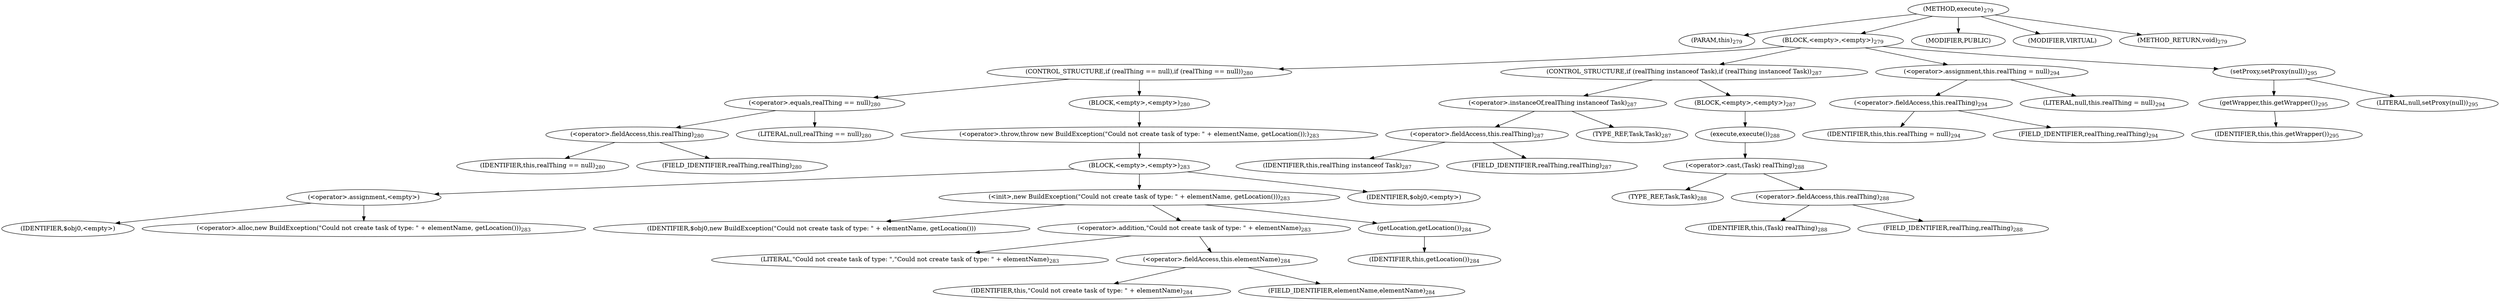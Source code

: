 digraph "execute" {  
"463" [label = <(METHOD,execute)<SUB>279</SUB>> ]
"26" [label = <(PARAM,this)<SUB>279</SUB>> ]
"464" [label = <(BLOCK,&lt;empty&gt;,&lt;empty&gt;)<SUB>279</SUB>> ]
"465" [label = <(CONTROL_STRUCTURE,if (realThing == null),if (realThing == null))<SUB>280</SUB>> ]
"466" [label = <(&lt;operator&gt;.equals,realThing == null)<SUB>280</SUB>> ]
"467" [label = <(&lt;operator&gt;.fieldAccess,this.realThing)<SUB>280</SUB>> ]
"468" [label = <(IDENTIFIER,this,realThing == null)<SUB>280</SUB>> ]
"469" [label = <(FIELD_IDENTIFIER,realThing,realThing)<SUB>280</SUB>> ]
"470" [label = <(LITERAL,null,realThing == null)<SUB>280</SUB>> ]
"471" [label = <(BLOCK,&lt;empty&gt;,&lt;empty&gt;)<SUB>280</SUB>> ]
"472" [label = <(&lt;operator&gt;.throw,throw new BuildException(&quot;Could not create task of type: &quot; + elementName, getLocation());)<SUB>283</SUB>> ]
"473" [label = <(BLOCK,&lt;empty&gt;,&lt;empty&gt;)<SUB>283</SUB>> ]
"474" [label = <(&lt;operator&gt;.assignment,&lt;empty&gt;)> ]
"475" [label = <(IDENTIFIER,$obj0,&lt;empty&gt;)> ]
"476" [label = <(&lt;operator&gt;.alloc,new BuildException(&quot;Could not create task of type: &quot; + elementName, getLocation()))<SUB>283</SUB>> ]
"477" [label = <(&lt;init&gt;,new BuildException(&quot;Could not create task of type: &quot; + elementName, getLocation()))<SUB>283</SUB>> ]
"478" [label = <(IDENTIFIER,$obj0,new BuildException(&quot;Could not create task of type: &quot; + elementName, getLocation()))> ]
"479" [label = <(&lt;operator&gt;.addition,&quot;Could not create task of type: &quot; + elementName)<SUB>283</SUB>> ]
"480" [label = <(LITERAL,&quot;Could not create task of type: &quot;,&quot;Could not create task of type: &quot; + elementName)<SUB>283</SUB>> ]
"481" [label = <(&lt;operator&gt;.fieldAccess,this.elementName)<SUB>284</SUB>> ]
"482" [label = <(IDENTIFIER,this,&quot;Could not create task of type: &quot; + elementName)<SUB>284</SUB>> ]
"483" [label = <(FIELD_IDENTIFIER,elementName,elementName)<SUB>284</SUB>> ]
"484" [label = <(getLocation,getLocation())<SUB>284</SUB>> ]
"25" [label = <(IDENTIFIER,this,getLocation())<SUB>284</SUB>> ]
"485" [label = <(IDENTIFIER,$obj0,&lt;empty&gt;)> ]
"486" [label = <(CONTROL_STRUCTURE,if (realThing instanceof Task),if (realThing instanceof Task))<SUB>287</SUB>> ]
"487" [label = <(&lt;operator&gt;.instanceOf,realThing instanceof Task)<SUB>287</SUB>> ]
"488" [label = <(&lt;operator&gt;.fieldAccess,this.realThing)<SUB>287</SUB>> ]
"489" [label = <(IDENTIFIER,this,realThing instanceof Task)<SUB>287</SUB>> ]
"490" [label = <(FIELD_IDENTIFIER,realThing,realThing)<SUB>287</SUB>> ]
"491" [label = <(TYPE_REF,Task,Task)<SUB>287</SUB>> ]
"492" [label = <(BLOCK,&lt;empty&gt;,&lt;empty&gt;)<SUB>287</SUB>> ]
"493" [label = <(execute,execute())<SUB>288</SUB>> ]
"494" [label = <(&lt;operator&gt;.cast,(Task) realThing)<SUB>288</SUB>> ]
"495" [label = <(TYPE_REF,Task,Task)<SUB>288</SUB>> ]
"496" [label = <(&lt;operator&gt;.fieldAccess,this.realThing)<SUB>288</SUB>> ]
"497" [label = <(IDENTIFIER,this,(Task) realThing)<SUB>288</SUB>> ]
"498" [label = <(FIELD_IDENTIFIER,realThing,realThing)<SUB>288</SUB>> ]
"499" [label = <(&lt;operator&gt;.assignment,this.realThing = null)<SUB>294</SUB>> ]
"500" [label = <(&lt;operator&gt;.fieldAccess,this.realThing)<SUB>294</SUB>> ]
"501" [label = <(IDENTIFIER,this,this.realThing = null)<SUB>294</SUB>> ]
"502" [label = <(FIELD_IDENTIFIER,realThing,realThing)<SUB>294</SUB>> ]
"503" [label = <(LITERAL,null,this.realThing = null)<SUB>294</SUB>> ]
"504" [label = <(setProxy,setProxy(null))<SUB>295</SUB>> ]
"505" [label = <(getWrapper,this.getWrapper())<SUB>295</SUB>> ]
"27" [label = <(IDENTIFIER,this,this.getWrapper())<SUB>295</SUB>> ]
"506" [label = <(LITERAL,null,setProxy(null))<SUB>295</SUB>> ]
"507" [label = <(MODIFIER,PUBLIC)> ]
"508" [label = <(MODIFIER,VIRTUAL)> ]
"509" [label = <(METHOD_RETURN,void)<SUB>279</SUB>> ]
  "463" -> "26" 
  "463" -> "464" 
  "463" -> "507" 
  "463" -> "508" 
  "463" -> "509" 
  "464" -> "465" 
  "464" -> "486" 
  "464" -> "499" 
  "464" -> "504" 
  "465" -> "466" 
  "465" -> "471" 
  "466" -> "467" 
  "466" -> "470" 
  "467" -> "468" 
  "467" -> "469" 
  "471" -> "472" 
  "472" -> "473" 
  "473" -> "474" 
  "473" -> "477" 
  "473" -> "485" 
  "474" -> "475" 
  "474" -> "476" 
  "477" -> "478" 
  "477" -> "479" 
  "477" -> "484" 
  "479" -> "480" 
  "479" -> "481" 
  "481" -> "482" 
  "481" -> "483" 
  "484" -> "25" 
  "486" -> "487" 
  "486" -> "492" 
  "487" -> "488" 
  "487" -> "491" 
  "488" -> "489" 
  "488" -> "490" 
  "492" -> "493" 
  "493" -> "494" 
  "494" -> "495" 
  "494" -> "496" 
  "496" -> "497" 
  "496" -> "498" 
  "499" -> "500" 
  "499" -> "503" 
  "500" -> "501" 
  "500" -> "502" 
  "504" -> "505" 
  "504" -> "506" 
  "505" -> "27" 
}
